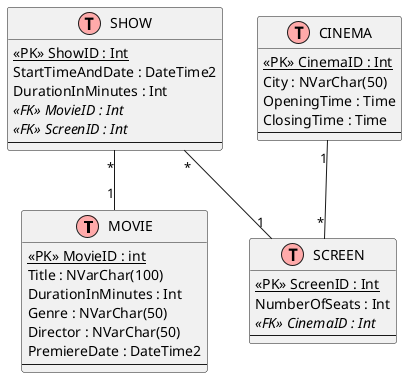 @startuml DatabaseModel
!define table(x) class x << (T,#FFAAAA) >>

hide stereotypes
table(MOVIE){
    <u><<PK>> MovieID : int</u>
    Title : NVarChar(100)
    DurationInMinutes : Int
    Genre : NVarChar(50)
    Director : NVarChar(50)
    PremiereDate : DateTime2
    --
}
table(CINEMA){
    <u><<PK>> CinemaID : Int</u>
    City : NVarChar(50)
    OpeningTime : Time
    ClosingTime : Time
    --
    }
table(SCREEN){
    <u><<PK>> ScreenID : Int</u>
    NumberOfSeats : Int
    <i><<FK>> CinemaID : Int</i>
    --
    }
table(SHOW){
    <u><<PK>> ShowID : Int</u>
    StartTimeAndDate : DateTime2
    DurationInMinutes : Int
    <i><<FK>> MovieID : Int </i>
    <i><<FK>> ScreenID : Int </i>
    --
}
SHOW "*" -- "1" SCREEN
SHOW "*" -- "1" MOVIE
CINEMA "1" -- "*" SCREEN



@enduml